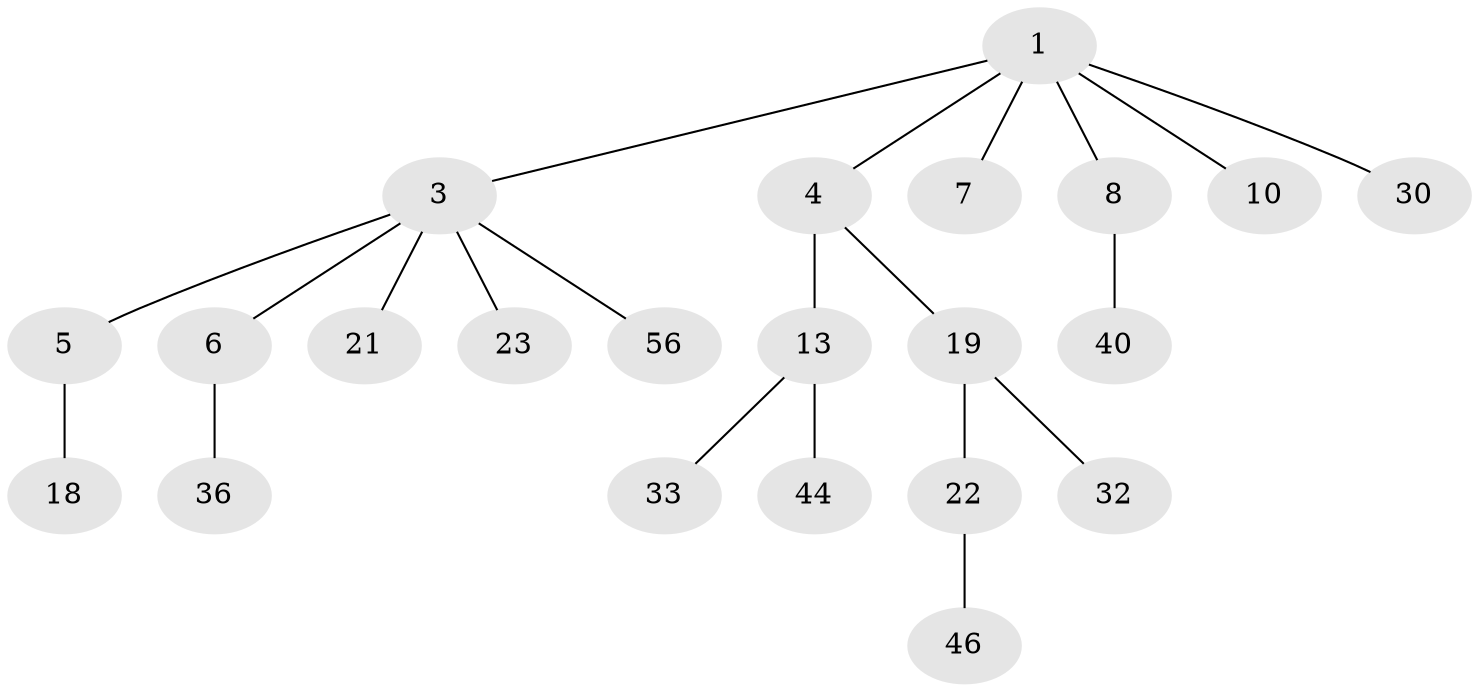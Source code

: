 // original degree distribution, {6: 0.02702702702702703, 2: 0.25675675675675674, 7: 0.013513513513513514, 3: 0.13513513513513514, 4: 0.04054054054054054, 5: 0.02702702702702703, 1: 0.5}
// Generated by graph-tools (version 1.1) at 2025/19/03/04/25 18:19:16]
// undirected, 22 vertices, 21 edges
graph export_dot {
graph [start="1"]
  node [color=gray90,style=filled];
  1 [super="+2"];
  3 [super="+9+17+58+16"];
  4 [super="+47+11"];
  5 [super="+20+64"];
  6 [super="+34+41"];
  7 [super="+74+26"];
  8 [super="+25+15"];
  10 [super="+60+14+24+12"];
  13 [super="+66+31"];
  18;
  19 [super="+29+49+53+37"];
  21 [super="+35+38"];
  22;
  23 [super="+27+51"];
  30;
  32 [super="+59+68"];
  33 [super="+42"];
  36 [super="+48"];
  40 [super="+73"];
  44 [super="+69"];
  46;
  56 [super="+61"];
  1 -- 3;
  1 -- 4;
  1 -- 7;
  1 -- 10;
  1 -- 30;
  1 -- 8;
  3 -- 5;
  3 -- 6;
  3 -- 21;
  3 -- 56;
  3 -- 23;
  4 -- 19;
  4 -- 13;
  5 -- 18;
  6 -- 36;
  8 -- 40;
  13 -- 33;
  13 -- 44;
  19 -- 22;
  19 -- 32;
  22 -- 46;
}
